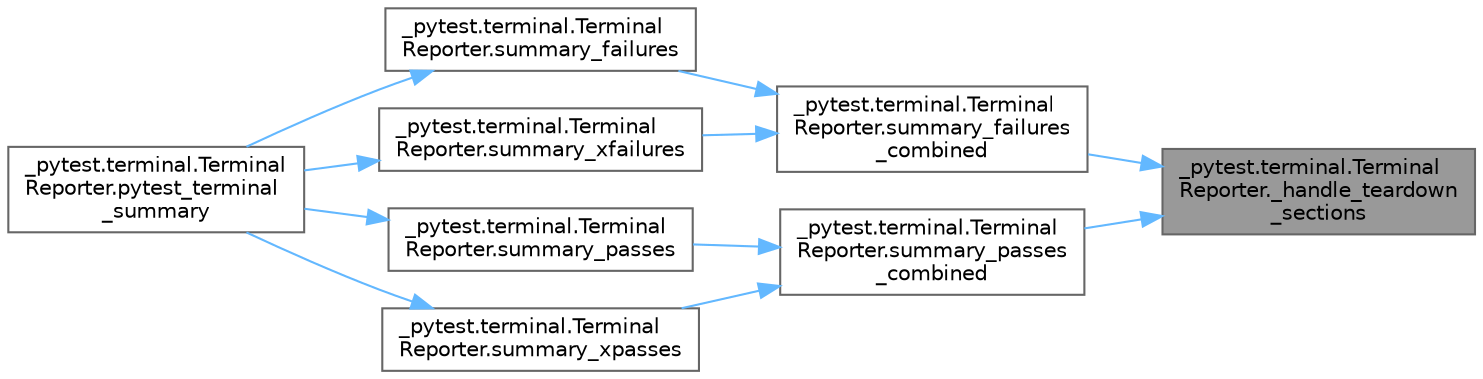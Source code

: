 digraph "_pytest.terminal.TerminalReporter._handle_teardown_sections"
{
 // LATEX_PDF_SIZE
  bgcolor="transparent";
  edge [fontname=Helvetica,fontsize=10,labelfontname=Helvetica,labelfontsize=10];
  node [fontname=Helvetica,fontsize=10,shape=box,height=0.2,width=0.4];
  rankdir="RL";
  Node1 [id="Node000001",label="_pytest.terminal.Terminal\lReporter._handle_teardown\l_sections",height=0.2,width=0.4,color="gray40", fillcolor="grey60", style="filled", fontcolor="black",tooltip=" "];
  Node1 -> Node2 [id="edge1_Node000001_Node000002",dir="back",color="steelblue1",style="solid",tooltip=" "];
  Node2 [id="Node000002",label="_pytest.terminal.Terminal\lReporter.summary_failures\l_combined",height=0.2,width=0.4,color="grey40", fillcolor="white", style="filled",URL="$class__pytest_1_1terminal_1_1_terminal_reporter.html#ad20b949192951f8b34af543cc02e5563",tooltip=" "];
  Node2 -> Node3 [id="edge2_Node000002_Node000003",dir="back",color="steelblue1",style="solid",tooltip=" "];
  Node3 [id="Node000003",label="_pytest.terminal.Terminal\lReporter.summary_failures",height=0.2,width=0.4,color="grey40", fillcolor="white", style="filled",URL="$class__pytest_1_1terminal_1_1_terminal_reporter.html#a9419b1c40e6bd5d57fe0b809c7d62e70",tooltip=" "];
  Node3 -> Node4 [id="edge3_Node000003_Node000004",dir="back",color="steelblue1",style="solid",tooltip=" "];
  Node4 [id="Node000004",label="_pytest.terminal.Terminal\lReporter.pytest_terminal\l_summary",height=0.2,width=0.4,color="grey40", fillcolor="white", style="filled",URL="$class__pytest_1_1terminal_1_1_terminal_reporter.html#a06c849232bc131c5cd8d4ccbe70d00ca",tooltip=" "];
  Node2 -> Node5 [id="edge4_Node000002_Node000005",dir="back",color="steelblue1",style="solid",tooltip=" "];
  Node5 [id="Node000005",label="_pytest.terminal.Terminal\lReporter.summary_xfailures",height=0.2,width=0.4,color="grey40", fillcolor="white", style="filled",URL="$class__pytest_1_1terminal_1_1_terminal_reporter.html#a4af4c429cb7b7b61b43dfd701cd790c3",tooltip=" "];
  Node5 -> Node4 [id="edge5_Node000005_Node000004",dir="back",color="steelblue1",style="solid",tooltip=" "];
  Node1 -> Node6 [id="edge6_Node000001_Node000006",dir="back",color="steelblue1",style="solid",tooltip=" "];
  Node6 [id="Node000006",label="_pytest.terminal.Terminal\lReporter.summary_passes\l_combined",height=0.2,width=0.4,color="grey40", fillcolor="white", style="filled",URL="$class__pytest_1_1terminal_1_1_terminal_reporter.html#a780d88276e9e69e02425ada65dcf79ae",tooltip=" "];
  Node6 -> Node7 [id="edge7_Node000006_Node000007",dir="back",color="steelblue1",style="solid",tooltip=" "];
  Node7 [id="Node000007",label="_pytest.terminal.Terminal\lReporter.summary_passes",height=0.2,width=0.4,color="grey40", fillcolor="white", style="filled",URL="$class__pytest_1_1terminal_1_1_terminal_reporter.html#a5815eeed8b4401071e74c9817e4cafaf",tooltip=" "];
  Node7 -> Node4 [id="edge8_Node000007_Node000004",dir="back",color="steelblue1",style="solid",tooltip=" "];
  Node6 -> Node8 [id="edge9_Node000006_Node000008",dir="back",color="steelblue1",style="solid",tooltip=" "];
  Node8 [id="Node000008",label="_pytest.terminal.Terminal\lReporter.summary_xpasses",height=0.2,width=0.4,color="grey40", fillcolor="white", style="filled",URL="$class__pytest_1_1terminal_1_1_terminal_reporter.html#acb8487d12af0188f8e0b371292869663",tooltip=" "];
  Node8 -> Node4 [id="edge10_Node000008_Node000004",dir="back",color="steelblue1",style="solid",tooltip=" "];
}
